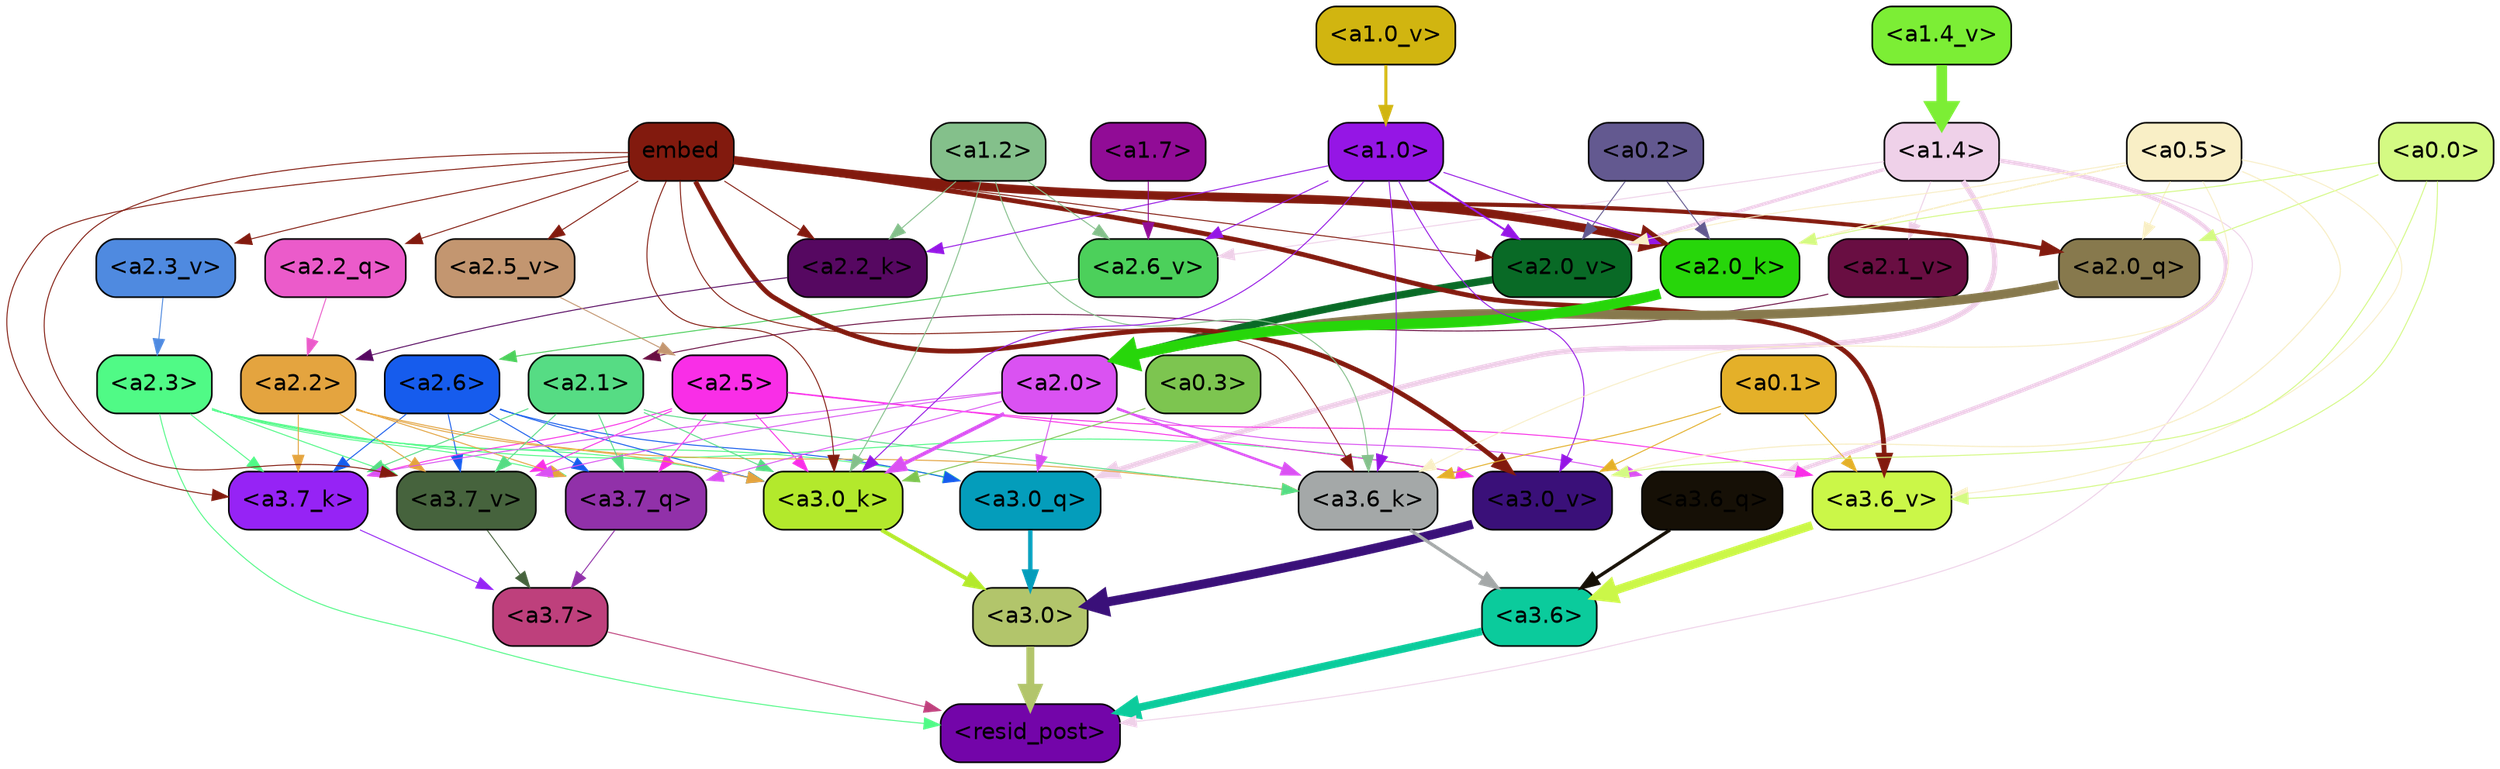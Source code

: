 strict digraph "" {
	graph [bgcolor=transparent,
		layout=dot,
		overlap=false,
		splines=true
	];
	"<a3.7>"	[color=black,
		fillcolor="#be407c",
		fontname=Helvetica,
		shape=box,
		style="filled, rounded"];
	"<resid_post>"	[color=black,
		fillcolor="#7305a9",
		fontname=Helvetica,
		shape=box,
		style="filled, rounded"];
	"<a3.7>" -> "<resid_post>"	[color="#be407c",
		penwidth=0.6];
	"<a3.6>"	[color=black,
		fillcolor="#0bcb9c",
		fontname=Helvetica,
		shape=box,
		style="filled, rounded"];
	"<a3.6>" -> "<resid_post>"	[color="#0bcb9c",
		penwidth=4.753257989883423];
	"<a3.0>"	[color=black,
		fillcolor="#b2c56b",
		fontname=Helvetica,
		shape=box,
		style="filled, rounded"];
	"<a3.0>" -> "<resid_post>"	[color="#b2c56b",
		penwidth=4.90053927898407];
	"<a2.3>"	[color=black,
		fillcolor="#50fa86",
		fontname=Helvetica,
		shape=box,
		style="filled, rounded"];
	"<a2.3>" -> "<resid_post>"	[color="#50fa86",
		penwidth=0.6];
	"<a3.7_q>"	[color=black,
		fillcolor="#9131a9",
		fontname=Helvetica,
		shape=box,
		style="filled, rounded"];
	"<a2.3>" -> "<a3.7_q>"	[color="#50fa86",
		penwidth=0.6];
	"<a3.0_q>"	[color=black,
		fillcolor="#049dbb",
		fontname=Helvetica,
		shape=box,
		style="filled, rounded"];
	"<a2.3>" -> "<a3.0_q>"	[color="#50fa86",
		penwidth=0.6];
	"<a3.7_k>"	[color=black,
		fillcolor="#9623f5",
		fontname=Helvetica,
		shape=box,
		style="filled, rounded"];
	"<a2.3>" -> "<a3.7_k>"	[color="#50fa86",
		penwidth=0.6];
	"<a3.0_k>"	[color=black,
		fillcolor="#b3e92c",
		fontname=Helvetica,
		shape=box,
		style="filled, rounded"];
	"<a2.3>" -> "<a3.0_k>"	[color="#50fa86",
		penwidth=0.6];
	"<a3.7_v>"	[color=black,
		fillcolor="#46633d",
		fontname=Helvetica,
		shape=box,
		style="filled, rounded"];
	"<a2.3>" -> "<a3.7_v>"	[color="#50fa86",
		penwidth=0.6];
	"<a3.0_v>"	[color=black,
		fillcolor="#3a1079",
		fontname=Helvetica,
		shape=box,
		style="filled, rounded"];
	"<a2.3>" -> "<a3.0_v>"	[color="#50fa86",
		penwidth=0.6];
	"<a1.4>"	[color=black,
		fillcolor="#efd1e9",
		fontname=Helvetica,
		shape=box,
		style="filled, rounded"];
	"<a1.4>" -> "<resid_post>"	[color="#efd1e9",
		penwidth=0.6];
	"<a3.6_q>"	[color=black,
		fillcolor="#161006",
		fontname=Helvetica,
		shape=box,
		style="filled, rounded"];
	"<a1.4>" -> "<a3.6_q>"	[color="#efd1e9",
		penwidth=2.6043437719345093];
	"<a1.4>" -> "<a3.0_q>"	[color="#efd1e9",
		penwidth=3.2779015004634857];
	"<a2.6_v>"	[color=black,
		fillcolor="#4cd05b",
		fontname=Helvetica,
		shape=box,
		style="filled, rounded"];
	"<a1.4>" -> "<a2.6_v>"	[color="#efd1e9",
		penwidth=0.6];
	"<a2.1_v>"	[color=black,
		fillcolor="#690e42",
		fontname=Helvetica,
		shape=box,
		style="filled, rounded"];
	"<a1.4>" -> "<a2.1_v>"	[color="#efd1e9",
		penwidth=0.6];
	"<a2.0_v>"	[color=black,
		fillcolor="#096a26",
		fontname=Helvetica,
		shape=box,
		style="filled, rounded"];
	"<a1.4>" -> "<a2.0_v>"	[color="#efd1e9",
		penwidth=2.089712530374527];
	"<a3.7_q>" -> "<a3.7>"	[color="#9131a9",
		penwidth=0.6];
	"<a3.6_q>" -> "<a3.6>"	[color="#161006",
		penwidth=2.091020345687866];
	"<a3.0_q>" -> "<a3.0>"	[color="#049dbb",
		penwidth=2.7421876192092896];
	"<a3.7_k>" -> "<a3.7>"	[color="#9623f5",
		penwidth=0.6];
	"<a3.6_k>"	[color=black,
		fillcolor="#a4a8a8",
		fontname=Helvetica,
		shape=box,
		style="filled, rounded"];
	"<a3.6_k>" -> "<a3.6>"	[color="#a4a8a8",
		penwidth=2.048597991466522];
	"<a3.0_k>" -> "<a3.0>"	[color="#b3e92c",
		penwidth=2.476402521133423];
	"<a3.7_v>" -> "<a3.7>"	[color="#46633d",
		penwidth=0.6];
	"<a3.6_v>"	[color=black,
		fillcolor="#cbf748",
		fontname=Helvetica,
		shape=box,
		style="filled, rounded"];
	"<a3.6_v>" -> "<a3.6>"	[color="#cbf748",
		penwidth=5.2550448179244995];
	"<a3.0_v>" -> "<a3.0>"	[color="#3a1079",
		penwidth=5.652270674705505];
	"<a2.6>"	[color=black,
		fillcolor="#165ced",
		fontname=Helvetica,
		shape=box,
		style="filled, rounded"];
	"<a2.6>" -> "<a3.7_q>"	[color="#165ced",
		penwidth=0.6];
	"<a2.6>" -> "<a3.0_q>"	[color="#165ced",
		penwidth=0.6];
	"<a2.6>" -> "<a3.7_k>"	[color="#165ced",
		penwidth=0.6];
	"<a2.6>" -> "<a3.0_k>"	[color="#165ced",
		penwidth=0.6];
	"<a2.6>" -> "<a3.7_v>"	[color="#165ced",
		penwidth=0.6];
	"<a2.5>"	[color=black,
		fillcolor="#f92ee7",
		fontname=Helvetica,
		shape=box,
		style="filled, rounded"];
	"<a2.5>" -> "<a3.7_q>"	[color="#f92ee7",
		penwidth=0.6];
	"<a2.5>" -> "<a3.7_k>"	[color="#f92ee7",
		penwidth=0.6];
	"<a2.5>" -> "<a3.0_k>"	[color="#f92ee7",
		penwidth=0.6];
	"<a2.5>" -> "<a3.7_v>"	[color="#f92ee7",
		penwidth=0.6];
	"<a2.5>" -> "<a3.6_v>"	[color="#f92ee7",
		penwidth=0.6];
	"<a2.5>" -> "<a3.0_v>"	[color="#f92ee7",
		penwidth=0.6];
	"<a2.2>"	[color=black,
		fillcolor="#e4a43f",
		fontname=Helvetica,
		shape=box,
		style="filled, rounded"];
	"<a2.2>" -> "<a3.7_q>"	[color="#e4a43f",
		penwidth=0.6];
	"<a2.2>" -> "<a3.7_k>"	[color="#e4a43f",
		penwidth=0.6];
	"<a2.2>" -> "<a3.6_k>"	[color="#e4a43f",
		penwidth=0.6];
	"<a2.2>" -> "<a3.0_k>"	[color="#e4a43f",
		penwidth=0.6];
	"<a2.2>" -> "<a3.7_v>"	[color="#e4a43f",
		penwidth=0.6];
	"<a2.1>"	[color=black,
		fillcolor="#56dc84",
		fontname=Helvetica,
		shape=box,
		style="filled, rounded"];
	"<a2.1>" -> "<a3.7_q>"	[color="#56dc84",
		penwidth=0.6];
	"<a2.1>" -> "<a3.7_k>"	[color="#56dc84",
		penwidth=0.6];
	"<a2.1>" -> "<a3.6_k>"	[color="#56dc84",
		penwidth=0.6];
	"<a2.1>" -> "<a3.0_k>"	[color="#56dc84",
		penwidth=0.6];
	"<a2.1>" -> "<a3.7_v>"	[color="#56dc84",
		penwidth=0.6];
	"<a2.0>"	[color=black,
		fillcolor="#da52f2",
		fontname=Helvetica,
		shape=box,
		style="filled, rounded"];
	"<a2.0>" -> "<a3.7_q>"	[color="#da52f2",
		penwidth=0.6];
	"<a2.0>" -> "<a3.6_q>"	[color="#da52f2",
		penwidth=0.6];
	"<a2.0>" -> "<a3.0_q>"	[color="#da52f2",
		penwidth=0.6];
	"<a2.0>" -> "<a3.7_k>"	[color="#da52f2",
		penwidth=0.6];
	"<a2.0>" -> "<a3.6_k>"	[color="#da52f2",
		penwidth=1.5290023684501648];
	"<a2.0>" -> "<a3.0_k>"	[color="#da52f2",
		penwidth=2.2551413774490356];
	"<a2.0>" -> "<a3.7_v>"	[color="#da52f2",
		penwidth=0.6];
	embed	[color=black,
		fillcolor="#821a0e",
		fontname=Helvetica,
		shape=box,
		style="filled, rounded"];
	embed -> "<a3.7_k>"	[color="#821a0e",
		penwidth=0.6];
	embed -> "<a3.6_k>"	[color="#821a0e",
		penwidth=0.6];
	embed -> "<a3.0_k>"	[color="#821a0e",
		penwidth=0.6];
	embed -> "<a3.7_v>"	[color="#821a0e",
		penwidth=0.6];
	embed -> "<a3.6_v>"	[color="#821a0e",
		penwidth=2.9556376338005066];
	embed -> "<a3.0_v>"	[color="#821a0e",
		penwidth=2.972973108291626];
	"<a2.2_q>"	[color=black,
		fillcolor="#eb5bca",
		fontname=Helvetica,
		shape=box,
		style="filled, rounded"];
	embed -> "<a2.2_q>"	[color="#821a0e",
		penwidth=0.6];
	"<a2.0_q>"	[color=black,
		fillcolor="#87794d",
		fontname=Helvetica,
		shape=box,
		style="filled, rounded"];
	embed -> "<a2.0_q>"	[color="#821a0e",
		penwidth=2.540744114667177];
	"<a2.2_k>"	[color=black,
		fillcolor="#560861",
		fontname=Helvetica,
		shape=box,
		style="filled, rounded"];
	embed -> "<a2.2_k>"	[color="#821a0e",
		penwidth=0.6];
	"<a2.0_k>"	[color=black,
		fillcolor="#27d60a",
		fontname=Helvetica,
		shape=box,
		style="filled, rounded"];
	embed -> "<a2.0_k>"	[color="#821a0e",
		penwidth=5.233989953994751];
	"<a2.5_v>"	[color=black,
		fillcolor="#c39670",
		fontname=Helvetica,
		shape=box,
		style="filled, rounded"];
	embed -> "<a2.5_v>"	[color="#821a0e",
		penwidth=0.6];
	"<a2.3_v>"	[color=black,
		fillcolor="#4f8ae0",
		fontname=Helvetica,
		shape=box,
		style="filled, rounded"];
	embed -> "<a2.3_v>"	[color="#821a0e",
		penwidth=0.6];
	embed -> "<a2.0_v>"	[color="#821a0e",
		penwidth=0.6];
	"<a1.2>"	[color=black,
		fillcolor="#84c08b",
		fontname=Helvetica,
		shape=box,
		style="filled, rounded"];
	"<a1.2>" -> "<a3.6_k>"	[color="#84c08b",
		penwidth=0.6];
	"<a1.2>" -> "<a3.0_k>"	[color="#84c08b",
		penwidth=0.6];
	"<a1.2>" -> "<a2.2_k>"	[color="#84c08b",
		penwidth=0.6];
	"<a1.2>" -> "<a2.6_v>"	[color="#84c08b",
		penwidth=0.6];
	"<a1.0>"	[color=black,
		fillcolor="#9516e5",
		fontname=Helvetica,
		shape=box,
		style="filled, rounded"];
	"<a1.0>" -> "<a3.6_k>"	[color="#9516e5",
		penwidth=0.6];
	"<a1.0>" -> "<a3.0_k>"	[color="#9516e5",
		penwidth=0.6];
	"<a1.0>" -> "<a3.0_v>"	[color="#9516e5",
		penwidth=0.6];
	"<a1.0>" -> "<a2.2_k>"	[color="#9516e5",
		penwidth=0.6];
	"<a1.0>" -> "<a2.0_k>"	[color="#9516e5",
		penwidth=0.6];
	"<a1.0>" -> "<a2.6_v>"	[color="#9516e5",
		penwidth=0.6];
	"<a1.0>" -> "<a2.0_v>"	[color="#9516e5",
		penwidth=1.1915444135665894];
	"<a0.5>"	[color=black,
		fillcolor="#f9efc6",
		fontname=Helvetica,
		shape=box,
		style="filled, rounded"];
	"<a0.5>" -> "<a3.6_k>"	[color="#f9efc6",
		penwidth=0.6];
	"<a0.5>" -> "<a3.6_v>"	[color="#f9efc6",
		penwidth=0.6];
	"<a0.5>" -> "<a3.0_v>"	[color="#f9efc6",
		penwidth=0.6790935099124908];
	"<a0.5>" -> "<a2.0_q>"	[color="#f9efc6",
		penwidth=0.6];
	"<a0.5>" -> "<a2.0_k>"	[color="#f9efc6",
		penwidth=0.8868831396102905];
	"<a0.5>" -> "<a2.0_v>"	[color="#f9efc6",
		penwidth=0.6];
	"<a0.1>"	[color=black,
		fillcolor="#e4b029",
		fontname=Helvetica,
		shape=box,
		style="filled, rounded"];
	"<a0.1>" -> "<a3.6_k>"	[color="#e4b029",
		penwidth=0.6];
	"<a0.1>" -> "<a3.6_v>"	[color="#e4b029",
		penwidth=0.6];
	"<a0.1>" -> "<a3.0_v>"	[color="#e4b029",
		penwidth=0.6];
	"<a0.3>"	[color=black,
		fillcolor="#7dc550",
		fontname=Helvetica,
		shape=box,
		style="filled, rounded"];
	"<a0.3>" -> "<a3.0_k>"	[color="#7dc550",
		penwidth=0.6];
	"<a0.0>"	[color=black,
		fillcolor="#d4fa83",
		fontname=Helvetica,
		shape=box,
		style="filled, rounded"];
	"<a0.0>" -> "<a3.6_v>"	[color="#d4fa83",
		penwidth=0.6];
	"<a0.0>" -> "<a3.0_v>"	[color="#d4fa83",
		penwidth=0.6];
	"<a0.0>" -> "<a2.0_q>"	[color="#d4fa83",
		penwidth=0.6];
	"<a0.0>" -> "<a2.0_k>"	[color="#d4fa83",
		penwidth=0.6];
	"<a2.2_q>" -> "<a2.2>"	[color="#eb5bca",
		penwidth=0.6];
	"<a2.0_q>" -> "<a2.0>"	[color="#87794d",
		penwidth=5.6763341426849365];
	"<a2.2_k>" -> "<a2.2>"	[color="#560861",
		penwidth=0.6];
	"<a2.0_k>" -> "<a2.0>"	[color="#27d60a",
		penwidth=6.450865745544434];
	"<a2.6_v>" -> "<a2.6>"	[color="#4cd05b",
		penwidth=0.6];
	"<a2.5_v>" -> "<a2.5>"	[color="#c39670",
		penwidth=0.6];
	"<a2.3_v>" -> "<a2.3>"	[color="#4f8ae0",
		penwidth=0.6];
	"<a2.1_v>" -> "<a2.1>"	[color="#690e42",
		penwidth=0.6];
	"<a2.0_v>" -> "<a2.0>"	[color="#096a26",
		penwidth=4.569358706474304];
	"<a0.2>"	[color=black,
		fillcolor="#635990",
		fontname=Helvetica,
		shape=box,
		style="filled, rounded"];
	"<a0.2>" -> "<a2.0_k>"	[color="#635990",
		penwidth=0.6];
	"<a0.2>" -> "<a2.0_v>"	[color="#635990",
		penwidth=0.6];
	"<a1.7>"	[color=black,
		fillcolor="#910c96",
		fontname=Helvetica,
		shape=box,
		style="filled, rounded"];
	"<a1.7>" -> "<a2.6_v>"	[color="#910c96",
		penwidth=0.6];
	"<a1.4_v>"	[color=black,
		fillcolor="#7cee35",
		fontname=Helvetica,
		shape=box,
		style="filled, rounded"];
	"<a1.4_v>" -> "<a1.4>"	[color="#7cee35",
		penwidth=6.609479665756226];
	"<a1.0_v>"	[color=black,
		fillcolor="#d1b510",
		fontname=Helvetica,
		shape=box,
		style="filled, rounded"];
	"<a1.0_v>" -> "<a1.0>"	[color="#d1b510",
		penwidth=1.862385869026184];
}
